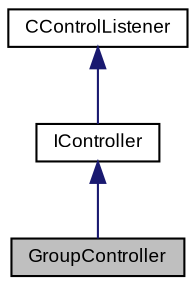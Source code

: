 digraph G
{
  bgcolor="transparent";
  edge [fontname="Arial",fontsize="9",labelfontname="Arial",labelfontsize="9"];
  node [fontname="Arial",fontsize="9",shape=record];
  Node1 [label="GroupController",height=0.2,width=0.4,color="black", fillcolor="grey75", style="filled" fontcolor="black"];
  Node2 -> Node1 [dir=back,color="midnightblue",fontsize="9",style="solid",fontname="Arial"];
  Node2 [label="IController",height=0.2,width=0.4,color="black",URL="$class_v_s_t_g_u_i_1_1_i_controller.html",tooltip="extension to CControlListener used by UIDescription"];
  Node3 -> Node2 [dir=back,color="midnightblue",fontsize="9",style="solid",fontname="Arial"];
  Node3 [label="CControlListener",height=0.2,width=0.4,color="black",URL="$class_c_control_listener.html"];
}
